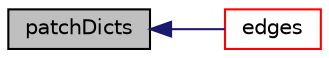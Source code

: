 digraph "patchDicts"
{
  bgcolor="transparent";
  edge [fontname="Helvetica",fontsize="10",labelfontname="Helvetica",labelfontsize="10"];
  node [fontname="Helvetica",fontsize="10",shape=record];
  rankdir="LR";
  Node217 [label="patchDicts",height=0.2,width=0.4,color="black", fillcolor="grey75", style="filled", fontcolor="black"];
  Node217 -> Node218 [dir="back",color="midnightblue",fontsize="10",style="solid",fontname="Helvetica"];
  Node218 [label="edges",height=0.2,width=0.4,color="red",URL="$a25749.html#ae18e01e2a06751fcbe6273d66f5ba9fb",tooltip="Return the curved edges. "];
}

